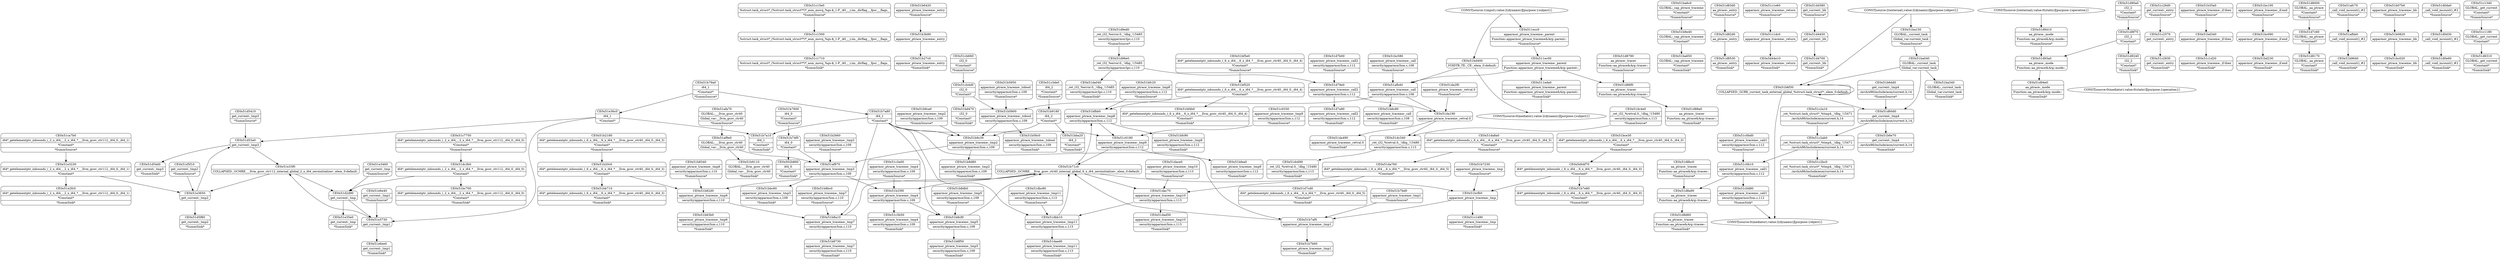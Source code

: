 digraph {
	CE0x51c15e0 [shape=record,shape=Mrecord,label="{CE0x51c15e0|%struct.task_struct*_(%struct.task_struct**)*_asm_movq_%gs:$_1:P_,$0_,_r,im,_dirflag_,_fpsr_,_flags_|*SummSource*}"]
	CE0x51b27c0 [shape=record,shape=Mrecord,label="{CE0x51b27c0|apparmor_ptrace_traceme:_entry|*SummSink*}"]
	CE0x51bf520 [shape=record,shape=Mrecord,label="{CE0x51bf520|i64*_getelementptr_inbounds_(_6_x_i64_,_6_x_i64_*___llvm_gcov_ctr40,_i64_0,_i64_4)|*Constant*}"]
	CE0x51b9ca0 [shape=record,shape=Mrecord,label="{CE0x51b9ca0|apparmor_ptrace_traceme:_tmp2|security/apparmor/lsm.c,109|*SummSource*}"]
	CE0x51b7a80 [shape=record,shape=Mrecord,label="{CE0x51b7a80|i64_1|*Constant*}"]
	CE0x51b5950 [shape=record,shape=Mrecord,label="{CE0x51b5950|apparmor_ptrace_traceme:_tobool|security/apparmor/lsm.c,109|*SummSource*}"]
	CE0x51cb4d0 [shape=record,shape=Mrecord,label="{CE0x51cb4d0|i32_0|*Constant*}"]
	CE0x51bfbb0 [shape=record,shape=Mrecord,label="{CE0x51bfbb0|apparmor_ptrace_traceme:_tmp8|security/apparmor/lsm.c,112}"]
	CE0x51dbc80 [shape=record,shape=Mrecord,label="{CE0x51dbc80|apparmor_ptrace_traceme:_tmp11|security/apparmor/lsm.c,113|*SummSource*}"]
	CE0x51bcfb0 [shape=record,shape=Mrecord,label="{CE0x51bcfb0|apparmor_ptrace_traceme:_tmp}"]
	CE0x51b9e40 [shape=record,shape=Mrecord,label="{CE0x51b9e40|GLOBAL:_cap_ptrace_traceme|*Constant*}"]
	CE0x51af9e0 [shape=record,shape=Mrecord,label="{CE0x51af9e0|GLOBAL:___llvm_gcov_ctr40|Global_var:__llvm_gcov_ctr40}"]
	CE0x51d83d0 [shape=record,shape=Mrecord,label="{CE0x51d83d0|aa_ptrace:_entry|*SummSource*}"]
	CE0x51e3230 [shape=record,shape=Mrecord,label="{CE0x51e3230|i64*_getelementptr_inbounds_(_2_x_i64_,_2_x_i64_*___llvm_gcov_ctr112,_i64_0,_i64_1)|*Constant*}"]
	CE0x51d7b00 [shape=record,shape=Mrecord,label="{CE0x51d7b00|apparmor_ptrace_traceme:_call2|security/apparmor/lsm.c,112|*SummSource*}"]
	CE0x51c1dc0 [shape=record,shape=Mrecord,label="{CE0x51c1dc0|apparmor_ptrace_traceme:_return}"]
	CE0x51bfc20 [shape=record,shape=Mrecord,label="{CE0x51bfc20|apparmor_ptrace_traceme:_tmp8|security/apparmor/lsm.c,112|*SummSource*}"]
	CE0x51d4700 [shape=record,shape=Mrecord,label="{CE0x51d4700|get_current:_bb|*SummSink*}"]
	CE0x51c0bd0 [shape=record,shape=Mrecord,label="{CE0x51c0bd0|apparmor_ptrace_traceme:_call1|security/apparmor/lsm.c,112|*SummSource*}"]
	CE0x51b6420 [shape=record,shape=Mrecord,label="{CE0x51b6420|apparmor_ptrace_traceme:_entry|*SummSource*}"]
	CE0x51d8f70 [shape=record,shape=Mrecord,label="{CE0x51d8f70|i32_2|*Constant*}"]
	CE0x51b6f30 [shape=record,shape=Mrecord,label="{CE0x51b6f30|COLLAPSED:_GCRE_current_task_external_global_%struct.task_struct*:_elem_0:default:}"]
	CE0x51c2bc0 [shape=record,shape=Mrecord,label="{CE0x51c2bc0|_ret_%struct.task_struct*_%tmp4,_!dbg_!15471|./arch/x86/include/asm/current.h,14|*SummSink*}"]
	CE0x51c2570 [shape=record,shape=Mrecord,label="{CE0x51c2570|get_current:_entry}"]
	CE0x51b35a0 [shape=record,shape=Mrecord,label="{CE0x51b35a0|apparmor_ptrace_traceme:_if.then|*SummSource*}"]
	CE0x51bc100 [shape=record,shape=Mrecord,label="{CE0x51bc100|apparmor_ptrace_traceme:_if.end|*SummSource*}"]
	CE0x51c7750 [shape=record,shape=Mrecord,label="{CE0x51c7750|i64*_getelementptr_inbounds_(_2_x_i64_,_2_x_i64_*___llvm_gcov_ctr112,_i64_0,_i64_0)|*Constant*|*SummSource*}"]
	CE0x51c1d20 [shape=record,shape=Mrecord,label="{CE0x51c1d20|apparmor_ptrace_traceme:_if.then|*SummSink*}"]
	CE0x51b3b90 [shape=record,shape=Mrecord,label="{CE0x51b3b90|apparmor_ptrace_traceme:_entry}"]
	CE0x51d7c60 [shape=record,shape=Mrecord,label="{CE0x51d7c60|GLOBAL:_aa_ptrace|*Constant*}"]
	CE0x51b25f0 [shape=record,shape=Mrecord,label="{CE0x51b25f0|apparmor_ptrace_traceme:_tmp4|security/apparmor/lsm.c,109}"]
	CE0x51afc70 [shape=record,shape=Mrecord,label="{CE0x51afc70|_call_void_mcount()_#2|*SummSource*}"]
	CE0x51b8db0 [shape=record,shape=Mrecord,label="{CE0x51b8db0|apparmor_ptrace_traceme:_tmp5|security/apparmor/lsm.c,109|*SummSource*}"]
	CE0x51d93a0 [shape=record,shape=Mrecord,label="{CE0x51d93a0|aa_ptrace:_mode|Function::aa_ptrace&Arg::mode::}"]
	CE0x51c3de0 [shape=record,shape=Mrecord,label="{CE0x51c3de0|i64_2|*Constant*|*SummSource*}"]
	CE0x51dad50 [shape=record,shape=Mrecord,label="{CE0x51dad50|apparmor_ptrace_traceme:_tmp10|security/apparmor/lsm.c,113|*SummSink*}"]
	CE0x51b7b60 [shape=record,shape=Mrecord,label="{CE0x51b7b60|apparmor_ptrace_traceme:_tmp1|*SummSink*}"]
	CE0x51d54d0 [shape=record,shape=Mrecord,label="{CE0x51d54d0|get_current:_tmp3|*SummSink*}"]
	CE0x51d8a90 [shape=record,shape=Mrecord,label="{CE0x51d8a90|aa_ptrace:_tracee|Function::aa_ptrace&Arg::tracee::}"]
	CE0x511ec00 [shape=record,shape=Mrecord,label="{CE0x511ec00|apparmor_ptrace_traceme:_parent|Function::apparmor_ptrace_traceme&Arg::parent::}"]
	CE0x51bc020 [shape=record,shape=Mrecord,label="{CE0x51bc020|apparmor_ptrace_traceme:_bb|*SummSink*}"]
	CE0x51bd400 [shape=record,shape=Mrecord,label="{CE0x51bd400|VOIDTB_TE:_CE:_elem_0:default:}"]
	CE0x51b56c0 [shape=record,shape=Mrecord,label="{CE0x51b56c0|apparmor_ptrace_traceme:_tobool|security/apparmor/lsm.c,109|*SummSink*}"]
	CE0x51bd340 [shape=record,shape=Mrecord,label="{CE0x51bd340|apparmor_ptrace_traceme:_if.then}"]
	CE0x511ecc0 [shape=record,shape=Mrecord,label="{CE0x511ecc0|apparmor_ptrace_traceme:_parent|Function::apparmor_ptrace_traceme&Arg::parent::|*SummSource*}"]
	CE0x51b74f0 [shape=record,shape=Mrecord,label="{CE0x51b74f0|i64_0|*Constant*}"]
	CE0x51b83b0 [shape=record,shape=Mrecord,label="{CE0x51b83b0|apparmor_ptrace_traceme:_tmp6|security/apparmor/lsm.c,110|*SummSink*}"]
	CE0x51c2830 [shape=record,shape=Mrecord,label="{CE0x51c2830|get_current:_entry|*SummSink*}"]
	CE0x51da190 [shape=record,shape=Mrecord,label="{CE0x51da190|apparmor_ptrace_traceme:_retval.0}"]
	CE0x51c26d0 [shape=record,shape=Mrecord,label="{CE0x51c26d0|get_current:_entry|*SummSource*}"]
	CE0x51b5800 [shape=record,shape=Mrecord,label="{CE0x51b5800|apparmor_ptrace_traceme:_tobool|security/apparmor/lsm.c,109}"]
	CE0x51e3460 [shape=record,shape=Mrecord,label="{CE0x51e3460|get_current:_tmp|*SummSource*}"]
	CE0x51afbb0 [shape=record,shape=Mrecord,label="{CE0x51afbb0|_call_void_mcount()_#2}"]
	CE0x51d7cd0 [shape=record,shape=Mrecord,label="{CE0x51d7cd0|i64*_getelementptr_inbounds_(_6_x_i64_,_6_x_i64_*___llvm_gcov_ctr40,_i64_0,_i64_5)|*Constant*|*SummSink*}"]
	CE0x51c3a00 [shape=record,shape=Mrecord,label="{CE0x51c3a00|apparmor_ptrace_traceme:_tmp4|security/apparmor/lsm.c,109|*SummSource*}"]
	"CONST[source:0(mediator),value:0(static)][purpose:{operation}]"
	CE0x51d8d60 [shape=record,shape=Mrecord,label="{CE0x51d8d60|aa_ptrace:_tracee|Function::aa_ptrace&Arg::tracee::|*SummSink*}"]
	CE0x5d44e10 [shape=record,shape=Mrecord,label="{CE0x5d44e10|apparmor_ptrace_traceme:_return|*SummSink*}"]
	CE0x51da8a0 [shape=record,shape=Mrecord,label="{CE0x51da8a0|i64*_getelementptr_inbounds_(_6_x_i64_,_6_x_i64_*___llvm_gcov_ctr40,_i64_0,_i64_5)|*Constant*|*SummSource*}"]
	CE0x51af970 [shape=record,shape=Mrecord,label="{CE0x51af970|apparmor_ptrace_traceme:_tmp3|security/apparmor/lsm.c,109}"]
	CE0x51d88a0 [shape=record,shape=Mrecord,label="{CE0x51d88a0|aa_ptrace:_tracer|Function::aa_ptrace&Arg::tracer::|*SummSink*}"]
	CE0x51e3650 [shape=record,shape=Mrecord,label="{CE0x51e3650|get_current:_tmp2}"]
	CE0x51d5f80 [shape=record,shape=Mrecord,label="{CE0x51d5f80|get_current:_tmp2|*SummSink*}"]
	CE0x51b6dd0 [shape=record,shape=Mrecord,label="{CE0x51b6dd0|get_current:_tmp4|./arch/x86/include/asm/current.h,14|*SummSource*}"]
	CE0x51c1490 [shape=record,shape=Mrecord,label="{CE0x51c1490|apparmor_ptrace_traceme:_tmp|*SummSink*}"]
	CE0x51c3b50 [shape=record,shape=Mrecord,label="{CE0x51c3b50|apparmor_ptrace_traceme:_tmp4|security/apparmor/lsm.c,109|*SummSink*}"]
	CE0x51c0d80 [shape=record,shape=Mrecord,label="{CE0x51c0d80|apparmor_ptrace_traceme:_call1|security/apparmor/lsm.c,112|*SummSink*}"]
	CE0x51b07b0 [shape=record,shape=Mrecord,label="{CE0x51b07b0|apparmor_ptrace_traceme:_bb|*SummSource*}"]
	CE0x51d8000 [shape=record,shape=Mrecord,label="{CE0x51d8000|GLOBAL:_aa_ptrace|*Constant*|*SummSource*}"]
	CE0x51d9ed0 [shape=record,shape=Mrecord,label="{CE0x51d9ed0|_ret_i32_%error.0,_!dbg_!15485|security/apparmor/ipc.c,110|*SummSource*}"]
	CE0x51ba340 [shape=record,shape=Mrecord,label="{CE0x51ba340|GLOBAL:_current_task|Global_var:current_task|*SummSink*}"]
	"CONST[source:2(external),value:2(dynamic)][purpose:{object}]"
	CE0x51e35e0 [shape=record,shape=Mrecord,label="{CE0x51e35e0|get_current:_tmp|*SummSink*}"]
	CE0x51c1710 [shape=record,shape=Mrecord,label="{CE0x51c1710|%struct.task_struct*_(%struct.task_struct**)*_asm_movq_%gs:$_1:P_,$0_,_r,im,_dirflag_,_fpsr_,_flags_|*SummSink*}"]
	CE0x51b0820 [shape=record,shape=Mrecord,label="{CE0x51b0820|apparmor_ptrace_traceme:_bb}"]
	CE0x51b7a10 [shape=record,shape=Mrecord,label="{CE0x51b7a10|i64_1|*Constant*|*SummSink*}"]
	CE0x51b8340 [shape=record,shape=Mrecord,label="{CE0x51b8340|apparmor_ptrace_traceme:_tmp6|security/apparmor/lsm.c,110|*SummSource*}"]
	CE0x51d79e0 [shape=record,shape=Mrecord,label="{CE0x51d79e0|apparmor_ptrace_traceme:_call2|security/apparmor/lsm.c,112}"]
	CE0x51b9110 [shape=record,shape=Mrecord,label="{CE0x51b9110|GLOBAL:___llvm_gcov_ctr40|Global_var:__llvm_gcov_ctr40|*SummSink*}"]
	CE0x51dc690 [shape=record,shape=Mrecord,label="{CE0x51dc690|_ret_i32_%retval.0,_!dbg_!15480|security/apparmor/lsm.c,113|*SummSink*}"]
	CE0x511eda0 [shape=record,shape=Mrecord,label="{CE0x511eda0|apparmor_ptrace_traceme:_parent|Function::apparmor_ptrace_traceme&Arg::parent::|*SummSink*}"]
	CE0x51ba6c0 [shape=record,shape=Mrecord,label="{CE0x51ba6c0|GLOBAL:_cap_ptrace_traceme|*Constant*|*SummSource*}"]
	CE0x51c0330 [shape=record,shape=Mrecord,label="{CE0x51c0330|apparmor_ptrace_traceme:_tmp9|security/apparmor/lsm.c,112|*SummSource*}"]
	CE0x51b71c0 [shape=record,shape=Mrecord,label="{CE0x51b71c0|COLLAPSED:_GCMRE___llvm_gcov_ctr40_internal_global_6_x_i64_zeroinitializer:_elem_0:default:}"]
	CE0x51da760 [shape=record,shape=Mrecord,label="{CE0x51da760|i64*_getelementptr_inbounds_(_6_x_i64_,_6_x_i64_*___llvm_gcov_ctr40,_i64_0,_i64_5)|*Constant*}"]
	CE0x51d0d30 [shape=record,shape=Mrecord,label="{CE0x51d0d30|_call_void_mcount()_#2}"]
	CE0x51b7bd0 [shape=record,shape=Mrecord,label="{CE0x51b7bd0|apparmor_ptrace_traceme:_tmp1|*SummSource*}"]
	CE0x51bc700 [shape=record,shape=Mrecord,label="{CE0x51bc700|i64*_getelementptr_inbounds_(_2_x_i64_,_2_x_i64_*___llvm_gcov_ctr112,_i64_0,_i64_0)|*Constant*|*SummSink*}"]
	CE0x51d0da0 [shape=record,shape=Mrecord,label="{CE0x51d0da0|_call_void_mcount()_#2|*SummSource*}"]
	CE0x51cb660 [shape=record,shape=Mrecord,label="{CE0x51cb660|i32_0|*Constant*|*SummSource*}"]
	CE0x51b6c80 [shape=record,shape=Mrecord,label="{CE0x51b6c80|apparmor_ptrace_traceme:_call|security/apparmor/lsm.c,108|*SummSink*}"]
	CE0x51b6e70 [shape=record,shape=Mrecord,label="{CE0x51b6e70|get_current:_tmp4|./arch/x86/include/asm/current.h,14|*SummSink*}"]
	CE0x51dac70 [shape=record,shape=Mrecord,label="{CE0x51dac70|apparmor_ptrace_traceme:_tmp10|security/apparmor/lsm.c,113}"]
	CE0x51dc340 [shape=record,shape=Mrecord,label="{CE0x51dc340|_ret_i32_%retval.0,_!dbg_!15480|security/apparmor/lsm.c,113}"]
	CE0x51b8bc0 [shape=record,shape=Mrecord,label="{CE0x51b8bc0|apparmor_ptrace_traceme:_tmp7|security/apparmor/lsm.c,110|*SummSource*}"]
	CE0x51b7af0 [shape=record,shape=Mrecord,label="{CE0x51b7af0|apparmor_ptrace_traceme:_tmp1}"]
	CE0x51b8a10 [shape=record,shape=Mrecord,label="{CE0x51b8a10|apparmor_ptrace_traceme:_tmp7|security/apparmor/lsm.c,110}"]
	CE0x51c1e60 [shape=record,shape=Mrecord,label="{CE0x51c1e60|apparmor_ptrace_traceme:_return|*SummSource*}"]
	CE0x51bf4b0 [shape=record,shape=Mrecord,label="{CE0x51bf4b0|i64*_getelementptr_inbounds_(_6_x_i64_,_6_x_i64_*___llvm_gcov_ctr40,_i64_0,_i64_4)|*Constant*|*SummSink*}"]
	CE0x51b8cf0 [shape=record,shape=Mrecord,label="{CE0x51b8cf0|apparmor_ptrace_traceme:_tmp5|security/apparmor/lsm.c,109}"]
	CE0x51ba150 [shape=record,shape=Mrecord,label="{CE0x51ba150|GLOBAL:_current_task|Global_var:current_task|*SummSource*}"]
	"CONST[source:0(mediator),value:2(dynamic)][purpose:{object}]"
	CE0x51b82d0 [shape=record,shape=Mrecord,label="{CE0x51b82d0|apparmor_ptrace_traceme:_tmp6|security/apparmor/lsm.c,110}"]
	CE0x51c1180 [shape=record,shape=Mrecord,label="{CE0x51c1180|GLOBAL:_get_current|*Constant*}"]
	CE0x51da490 [shape=record,shape=Mrecord,label="{CE0x51da490|apparmor_ptrace_traceme:_retval.0|*SummSink*}"]
	CE0x51dbb10 [shape=record,shape=Mrecord,label="{CE0x51dbb10|apparmor_ptrace_traceme:_tmp11|security/apparmor/lsm.c,113}"]
	CE0x51bd230 [shape=record,shape=Mrecord,label="{CE0x51bd230|apparmor_ptrace_traceme:_if.end|*SummSink*}"]
	CE0x51b7600 [shape=record,shape=Mrecord,label="{CE0x51b7600|i64_0|*Constant*|*SummSource*}"]
	CE0x51d94e0 [shape=record,shape=Mrecord,label="{CE0x51d94e0|aa_ptrace:_mode|Function::aa_ptrace&Arg::mode::|*SummSink*}"]
	CE0x51b9180 [shape=record,shape=Mrecord,label="{CE0x51b9180|i64_2|*Constant*}"]
	CE0x51bc090 [shape=record,shape=Mrecord,label="{CE0x51bc090|apparmor_ptrace_traceme:_if.end}"]
	CE0x51d90a0 [shape=record,shape=Mrecord,label="{CE0x51d90a0|i32_2|*Constant*|*SummSource*}"]
	"CONST[source:1(input),value:2(dynamic)][purpose:{subject}]"
	CE0x51b8f50 [shape=record,shape=Mrecord,label="{CE0x51b8f50|apparmor_ptrace_traceme:_tmp5|security/apparmor/lsm.c,109|*SummSink*}"]
	CE0x51e6e40 [shape=record,shape=Mrecord,label="{CE0x51e6e40|get_current:_tmp1|*SummSource*}"]
	CE0x51ba650 [shape=record,shape=Mrecord,label="{CE0x51ba650|GLOBAL:_cap_ptrace_traceme|*Constant*|*SummSink*}"]
	CE0x51d4450 [shape=record,shape=Mrecord,label="{CE0x51d4450|get_current:_bb}"]
	"CONST[source:0(mediator),value:2(dynamic)][purpose:{subject}]"
	CE0x51d2d90 [shape=record,shape=Mrecord,label="{CE0x51d2d90|get_current:_tmp}"]
	CE0x51d8790 [shape=record,shape=Mrecord,label="{CE0x51d8790|aa_ptrace:_tracer|Function::aa_ptrace&Arg::tracer::|*SummSource*}"]
	"CONST[source:2(external),value:0(static)][purpose:{operation}]"
	CE0x51dc4e0 [shape=record,shape=Mrecord,label="{CE0x51dc4e0|_ret_i32_%retval.0,_!dbg_!15480|security/apparmor/lsm.c,113|*SummSource*}"]
	CE0x51d53a0 [shape=record,shape=Mrecord,label="{CE0x51d53a0|get_current:_tmp3}"]
	CE0x51daed0 [shape=record,shape=Mrecord,label="{CE0x51daed0|apparmor_ptrace_traceme:_tmp11|security/apparmor/lsm.c,113|*SummSink*}"]
	CE0x51d0e60 [shape=record,shape=Mrecord,label="{CE0x51d0e60|_call_void_mcount()_#2|*SummSink*}"]
	CE0x51d4580 [shape=record,shape=Mrecord,label="{CE0x51d4580|get_current:_bb|*SummSource*}"]
	CE0x51bfc90 [shape=record,shape=Mrecord,label="{CE0x51bfc90|apparmor_ptrace_traceme:_tmp8|security/apparmor/lsm.c,112|*SummSink*}"]
	CE0x51b2660 [shape=record,shape=Mrecord,label="{CE0x51b2660|apparmor_ptrace_traceme:_tmp3|security/apparmor/lsm.c,109|*SummSource*}"]
	CE0x51d7a90 [shape=record,shape=Mrecord,label="{CE0x51d7a90|apparmor_ptrace_traceme:_call2|security/apparmor/lsm.c,112|*SummSink*}"]
	CE0x51d6310 [shape=record,shape=Mrecord,label="{CE0x51d6310|GLOBAL:_get_current|*Constant*|*SummSink*}"]
	CE0x51bb710 [shape=record,shape=Mrecord,label="{CE0x51bb710|i64*_getelementptr_inbounds_(_6_x_i64_,_6_x_i64_*___llvm_gcov_ctr40,_i64_0,_i64_3)|*Constant*|*SummSink*}"]
	CE0x51b20c0 [shape=record,shape=Mrecord,label="{CE0x51b20c0|i64*_getelementptr_inbounds_(_6_x_i64_,_6_x_i64_*___llvm_gcov_ctr40,_i64_0,_i64_3)|*Constant*}"]
	CE0x51bd470 [shape=record,shape=Mrecord,label="{CE0x51bd470|i32_0|*Constant*|*SummSink*}"]
	CE0x51d9410 [shape=record,shape=Mrecord,label="{CE0x51d9410|aa_ptrace:_mode|Function::aa_ptrace&Arg::mode::|*SummSource*}"]
	CE0x51e36c0 [shape=record,shape=Mrecord,label="{CE0x51e36c0|i64_1|*Constant*}"]
	CE0x51bce30 [shape=record,shape=Mrecord,label="{CE0x51bce30|i64*_getelementptr_inbounds_(_6_x_i64_,_6_x_i64_*___llvm_gcov_ctr40,_i64_0,_i64_0)|*Constant*|*SummSource*}"]
	CE0x51e6ee0 [shape=record,shape=Mrecord,label="{CE0x51e6ee0|get_current:_tmp1|*SummSink*}"]
	CE0x51d8bc0 [shape=record,shape=Mrecord,label="{CE0x51d8bc0|aa_ptrace:_tracee|Function::aa_ptrace&Arg::tracee::|*SummSource*}"]
	CE0x51d8170 [shape=record,shape=Mrecord,label="{CE0x51d8170|GLOBAL:_aa_ptrace|*Constant*|*SummSink*}"]
	CE0x51d86f0 [shape=record,shape=Mrecord,label="{CE0x51d86f0|aa_ptrace:_tracer|Function::aa_ptrace&Arg::tracer::}"]
	CE0x51b9d80 [shape=record,shape=Mrecord,label="{CE0x51b9d80|apparmor_ptrace_traceme:_tmp2|security/apparmor/lsm.c,109|*SummSink*}"]
	CE0x51e2fc0 [shape=record,shape=Mrecord,label="{CE0x51e2fc0|i64*_getelementptr_inbounds_(_2_x_i64_,_2_x_i64_*___llvm_gcov_ctr112,_i64_0,_i64_1)|*Constant*|*SummSink*}"]
	CE0x51bfea0 [shape=record,shape=Mrecord,label="{CE0x51bfea0|apparmor_ptrace_traceme:_tmp9|security/apparmor/lsm.c,112|*SummSink*}"]
	CE0x51d8530 [shape=record,shape=Mrecord,label="{CE0x51d8530|aa_ptrace:_entry|*SummSink*}"]
	CE0x51afa70 [shape=record,shape=Mrecord,label="{CE0x51afa70|GLOBAL:___llvm_gcov_ctr40|Global_var:__llvm_gcov_ctr40|*SummSource*}"]
	CE0x51dace0 [shape=record,shape=Mrecord,label="{CE0x51dace0|apparmor_ptrace_traceme:_tmp10|security/apparmor/lsm.c,113|*SummSource*}"]
	CE0x51d60d0 [shape=record,shape=Mrecord,label="{CE0x51d60d0|get_current:_tmp4|./arch/x86/include/asm/current.h,14}"]
	CE0x51d96e0 [shape=record,shape=Mrecord,label="{CE0x51d96e0|_ret_i32_%error.0,_!dbg_!15485|security/apparmor/ipc.c,110}"]
	CE0x51b8730 [shape=record,shape=Mrecord,label="{CE0x51b8730|apparmor_ptrace_traceme:_tmp7|security/apparmor/lsm.c,110|*SummSink*}"]
	CE0x5d44f70 [shape=record,shape=Mrecord,label="{CE0x5d44f70|i64*_getelementptr_inbounds_(_6_x_i64_,_6_x_i64_*___llvm_gcov_ctr40,_i64_0,_i64_0)|*Constant*}"]
	CE0x51e3730 [shape=record,shape=Mrecord,label="{CE0x51e3730|get_current:_tmp1}"]
	CE0x51c1340 [shape=record,shape=Mrecord,label="{CE0x51c1340|GLOBAL:_get_current|*Constant*|*SummSource*}"]
	CE0x51c2a10 [shape=record,shape=Mrecord,label="{CE0x51c2a10|_ret_%struct.task_struct*_%tmp4,_!dbg_!15471|./arch/x86/include/asm/current.h,14|*SummSource*}"]
	CE0x51d9240 [shape=record,shape=Mrecord,label="{CE0x51d9240|i32_2|*Constant*|*SummSink*}"]
	CE0x51afb40 [shape=record,shape=Mrecord,label="{CE0x51afb40|apparmor_ptrace_traceme:_call|security/apparmor/lsm.c,108}"]
	CE0x51c0180 [shape=record,shape=Mrecord,label="{CE0x51c0180|apparmor_ptrace_traceme:_tmp9|security/apparmor/lsm.c,112}"]
	CE0x51c2ab0 [shape=record,shape=Mrecord,label="{CE0x51c2ab0|_ret_%struct.task_struct*_%tmp4,_!dbg_!15471|./arch/x86/include/asm/current.h,14}"]
	CE0x51da2f0 [shape=record,shape=Mrecord,label="{CE0x51da2f0|apparmor_ptrace_traceme:_retval.0|*SummSource*}"]
	CE0x51c1500 [shape=record,shape=Mrecord,label="{CE0x51c1500|%struct.task_struct*_(%struct.task_struct**)*_asm_movq_%gs:$_1:P_,$0_,_r,im,_dirflag_,_fpsr_,_flags_}"]
	CE0x51e33f0 [shape=record,shape=Mrecord,label="{CE0x51e33f0|COLLAPSED:_GCMRE___llvm_gcov_ctr112_internal_global_2_x_i64_zeroinitializer:_elem_0:default:}"]
	CE0x51bc580 [shape=record,shape=Mrecord,label="{CE0x51bc580|apparmor_ptrace_traceme:_call|security/apparmor/lsm.c,108|*SummSource*}"]
	CE0x51d5f10 [shape=record,shape=Mrecord,label="{CE0x51d5f10|get_current:_tmp2|*SummSource*}"]
	CE0x51b7230 [shape=record,shape=Mrecord,label="{CE0x51b7230|apparmor_ptrace_traceme:_tmp|*SummSource*}"]
	CE0x51c0b10 [shape=record,shape=Mrecord,label="{CE0x51c0b10|apparmor_ptrace_traceme:_call1|security/apparmor/lsm.c,112}"]
	CE0x51bbc60 [shape=record,shape=Mrecord,label="{CE0x51bbc60|apparmor_ptrace_traceme:_tmp3|security/apparmor/lsm.c,109|*SummSink*}"]
	CE0x51ba040 [shape=record,shape=Mrecord,label="{CE0x51ba040|GLOBAL:_current_task|Global_var:current_task}"]
	CE0x51b9c30 [shape=record,shape=Mrecord,label="{CE0x51b9c30|apparmor_ptrace_traceme:_tmp2|security/apparmor/lsm.c,109}"]
	CE0x51da040 [shape=record,shape=Mrecord,label="{CE0x51da040|_ret_i32_%error.0,_!dbg_!15485|security/apparmor/ipc.c,110|*SummSink*}"]
	CE0x51dc3b0 [shape=record,shape=Mrecord,label="{CE0x51dc3b0|i64*_getelementptr_inbounds_(_2_x_i64_,_2_x_i64_*___llvm_gcov_ctr112,_i64_0,_i64_0)|*Constant*}"]
	CE0x51b79a0 [shape=record,shape=Mrecord,label="{CE0x51b79a0|i64_1|*Constant*|*SummSource*}"]
	CE0x51d82d0 [shape=record,shape=Mrecord,label="{CE0x51d82d0|aa_ptrace:_entry}"]
	CE0x51bf5e0 [shape=record,shape=Mrecord,label="{CE0x51bf5e0|i64*_getelementptr_inbounds_(_6_x_i64_,_6_x_i64_*___llvm_gcov_ctr40,_i64_0,_i64_4)|*Constant*|*SummSource*}"]
	CE0x51d5410 [shape=record,shape=Mrecord,label="{CE0x51d5410|get_current:_tmp3|*SummSource*}"]
	CE0x502b860 [shape=record,shape=Mrecord,label="{CE0x502b860|i64_0|*Constant*|*SummSink*}"]
	CE0x51b7e80 [shape=record,shape=Mrecord,label="{CE0x51b7e80|i64*_getelementptr_inbounds_(_6_x_i64_,_6_x_i64_*___llvm_gcov_ctr40,_i64_0,_i64_0)|*Constant*|*SummSink*}"]
	CE0x51ca7b0 [shape=record,shape=Mrecord,label="{CE0x51ca7b0|i64*_getelementptr_inbounds_(_2_x_i64_,_2_x_i64_*___llvm_gcov_ctr112,_i64_0,_i64_1)|*Constant*|*SummSource*}"]
	CE0x51b2180 [shape=record,shape=Mrecord,label="{CE0x51b2180|i64*_getelementptr_inbounds_(_6_x_i64_,_6_x_i64_*___llvm_gcov_ctr40,_i64_0,_i64_3)|*Constant*|*SummSource*}"]
	CE0x51b9640 [shape=record,shape=Mrecord,label="{CE0x51b9640|_call_void_mcount()_#2|*SummSink*}"]
	CE0x51bba20 [shape=record,shape=Mrecord,label="{CE0x51bba20|i64_2|*Constant*|*SummSink*}"]
	CE0x51bcfb0 -> CE0x51c1490
	"CONST[source:2(external),value:2(dynamic)][purpose:{object}]" -> CE0x51b6f30
	CE0x51b6f30 -> "CONST[source:0(mediator),value:2(dynamic)][purpose:{object}]"
	CE0x51d4580 -> CE0x51d4450
	CE0x51da2f0 -> CE0x51da190
	CE0x51e36c0 -> CE0x51b7a10
	CE0x51b35a0 -> CE0x51bd340
	CE0x51b79a0 -> CE0x51e36c0
	CE0x51b7a80 -> CE0x51b9c30
	CE0x51c0330 -> CE0x51c0180
	CE0x51d2d90 -> CE0x51e3730
	CE0x51dbc80 -> CE0x51dbb10
	CE0x51b71c0 -> CE0x51b82d0
	CE0x51d8f70 -> CE0x51d93a0
	CE0x51b7af0 -> CE0x51b71c0
	CE0x51b9ca0 -> CE0x51b9c30
	CE0x51bf5e0 -> CE0x51bf520
	CE0x51b6dd0 -> CE0x51d60d0
	CE0x51c2ab0 -> CE0x51c2bc0
	CE0x51afc70 -> CE0x51afbb0
	CE0x51e3460 -> CE0x51d2d90
	CE0x51dac70 -> CE0x51dbb10
	CE0x511ec00 -> CE0x51afb40
	CE0x51d0da0 -> CE0x51d0d30
	CE0x51b2180 -> CE0x51b20c0
	CE0x51b7a80 -> CE0x51b8a10
	CE0x51d5410 -> CE0x51d53a0
	CE0x51bc100 -> CE0x51bc090
	CE0x51b5800 -> CE0x51b9c30
	CE0x51bc090 -> CE0x51bd230
	CE0x51ba040 -> CE0x51ba340
	CE0x51b5950 -> CE0x51b5800
	CE0x51bf520 -> CE0x51bf4b0
	CE0x51dc340 -> CE0x51dc690
	CE0x51e36c0 -> CE0x51d53a0
	CE0x51bf520 -> CE0x51bfbb0
	CE0x51d8a90 -> CE0x51d8d60
	CE0x51b7af0 -> CE0x51b7b60
	"CONST[source:2(external),value:2(dynamic)][purpose:{object}]" -> CE0x51ba150
	CE0x51d93a0 -> CE0x51d94e0
	CE0x51b9c30 -> CE0x51af970
	CE0x51b8cf0 -> CE0x51b71c0
	CE0x51b7a80 -> CE0x51b8cf0
	CE0x51c2570 -> CE0x51c2830
	CE0x51da8a0 -> CE0x51da760
	CE0x51ba040 -> CE0x51d60d0
	CE0x51b0820 -> CE0x51bc020
	CE0x51b71c0 -> CE0x51b25f0
	CE0x51d5f10 -> CE0x51e3650
	CE0x51afb40 -> CE0x51b5800
	CE0x51c26d0 -> CE0x51c2570
	CE0x51b7a80 -> CE0x51b7af0
	CE0x51afb40 -> CE0x51da190
	CE0x51c15e0 -> CE0x51c1500
	CE0x51d8f70 -> CE0x51d9240
	CE0x51c0bd0 -> CE0x51c0b10
	CE0x51e3650 -> CE0x51d53a0
	"CONST[source:2(external),value:0(static)][purpose:{operation}]" -> CE0x51d9410
	CE0x51b8cf0 -> CE0x51b8f50
	CE0x51b7a80 -> CE0x51c0180
	CE0x51b82d0 -> CE0x51b8a10
	CE0x51bfbb0 -> CE0x51bfc90
	CE0x51cb660 -> CE0x51cb4d0
	CE0x51ca7b0 -> CE0x51e3230
	CE0x51e36c0 -> CE0x51e3730
	CE0x51dc3b0 -> CE0x51d2d90
	CE0x51cb4d0 -> CE0x51b5800
	CE0x51c0180 -> CE0x51b71c0
	CE0x51dac70 -> CE0x51dad50
	CE0x51b7230 -> CE0x51bcfb0
	CE0x511ec00 -> CE0x51d86f0
	CE0x51b8bc0 -> CE0x51b8a10
	CE0x51afbb0 -> CE0x51b9640
	CE0x51e33f0 -> CE0x51d2d90
	CE0x51d2d90 -> CE0x51e35e0
	CE0x51c1180 -> CE0x51d6310
	CE0x5d44f70 -> CE0x51bcfb0
	CE0x51d0d30 -> CE0x51d0e60
	CE0x51d79e0 -> CE0x51d7a90
	CE0x51afb40 -> CE0x51b6c80
	CE0x51b7bd0 -> CE0x51b7af0
	CE0x51b8db0 -> CE0x51b8cf0
	CE0x51bd400 -> "CONST[source:0(mediator),value:2(dynamic)][purpose:{subject}]"
	CE0x51c0b10 -> CE0x51d8a90
	CE0x51d9ed0 -> CE0x51d96e0
	CE0x51dbb10 -> CE0x51daed0
	CE0x51e3230 -> CE0x51e2fc0
	CE0x51b25f0 -> CE0x51b8cf0
	CE0x51e6e40 -> CE0x51e3730
	CE0x51bce30 -> CE0x5d44f70
	CE0x51b9180 -> CE0x51b9c30
	CE0x51d9410 -> CE0x51d93a0
	CE0x51da190 -> CE0x51dc340
	CE0x51b74f0 -> CE0x51af970
	CE0x51ba040 -> CE0x51b6f30
	CE0x51b71c0 -> CE0x51bcfb0
	CE0x51bcfb0 -> CE0x51b7af0
	CE0x51d96e0 -> CE0x51d79e0
	CE0x51dc3b0 -> CE0x51bc700
	CE0x51d8000 -> CE0x51d7c60
	CE0x51ba150 -> CE0x51ba040
	CE0x51bc580 -> CE0x51afb40
	CE0x51d8790 -> CE0x51d86f0
	CE0x51c0180 -> CE0x51bfea0
	CE0x51d60d0 -> CE0x51b6e70
	CE0x51d7b00 -> CE0x51d79e0
	CE0x51b3b90 -> CE0x51b27c0
	CE0x511ecc0 -> CE0x511ec00
	CE0x51c0b10 -> CE0x51c0d80
	CE0x51d96e0 -> CE0x51da040
	CE0x51b6f30 -> CE0x51d60d0
	CE0x51b7a80 -> CE0x51b7a10
	CE0x51c1340 -> CE0x51c1180
	CE0x51bd400 -> CE0x51afb40
	CE0x51cb4d0 -> CE0x51bd470
	CE0x51b20c0 -> CE0x51bb710
	CE0x51b8340 -> CE0x51b82d0
	CE0x51af970 -> CE0x51bbc60
	CE0x51c0d80 -> "CONST[source:0(mediator),value:2(dynamic)][purpose:{object}]"
	CE0x511ec00 -> CE0x511eda0
	CE0x51e3730 -> CE0x51e33f0
	CE0x51bfbb0 -> CE0x51c0180
	CE0x51c2ab0 -> CE0x51c0b10
	"CONST[source:1(input),value:2(dynamic)][purpose:{subject}]" -> CE0x511ecc0
	CE0x51b71c0 -> CE0x51dac70
	CE0x51da760 -> CE0x51dac70
	CE0x51d7c60 -> CE0x51d8170
	CE0x51d83d0 -> CE0x51d82d0
	CE0x51b9e40 -> CE0x51ba650
	CE0x51dc4e0 -> CE0x51dc340
	CE0x51c3a00 -> CE0x51b25f0
	CE0x51ba6c0 -> CE0x51b9e40
	CE0x51b20c0 -> CE0x51b82d0
	CE0x51d60d0 -> CE0x51c2ab0
	CE0x51da760 -> CE0x51d7cd0
	CE0x51b25f0 -> CE0x51c3b50
	CE0x511eda0 -> "CONST[source:0(mediator),value:2(dynamic)][purpose:{subject}]"
	CE0x51d53a0 -> CE0x51d54d0
	CE0x51b9c30 -> CE0x51b9d80
	CE0x51afa70 -> CE0x51af9e0
	CE0x51c3de0 -> CE0x51b9180
	CE0x51bd340 -> CE0x51c1d20
	CE0x51d9240 -> "CONST[source:0(mediator),value:0(static)][purpose:{operation}]"
	CE0x51dbb10 -> CE0x51b71c0
	CE0x51c1e60 -> CE0x51c1dc0
	CE0x51b9180 -> CE0x51bba20
	CE0x51dace0 -> CE0x51dac70
	CE0x51b8a10 -> CE0x51b8730
	"CONST[source:1(input),value:2(dynamic)][purpose:{subject}]" -> CE0x51bd400
	CE0x51c1500 -> CE0x51c1710
	CE0x51e33f0 -> CE0x51e3650
	CE0x51af9e0 -> CE0x51b9110
	CE0x51b7a80 -> CE0x51dbb10
	CE0x51b6420 -> CE0x51b3b90
	CE0x51b5800 -> CE0x51b56c0
	CE0x51d82d0 -> CE0x51d8530
	CE0x51e3730 -> CE0x51e6ee0
	CE0x51b79a0 -> CE0x51b7a80
	CE0x51c7750 -> CE0x51dc3b0
	CE0x51e3650 -> CE0x51d5f80
	CE0x51d79e0 -> CE0x51da190
	CE0x51d53a0 -> CE0x51e33f0
	CE0x51b71c0 -> CE0x51bfbb0
	CE0x51d4450 -> CE0x51d4700
	CE0x51c1dc0 -> CE0x5d44e10
	CE0x51d86f0 -> CE0x51d88a0
	CE0x5d44f70 -> CE0x51b7e80
	CE0x51da190 -> CE0x51da490
	CE0x51d90a0 -> CE0x51d8f70
	CE0x51b2660 -> CE0x51af970
	CE0x51af9e0 -> CE0x51af970
	CE0x51b6f30 -> CE0x51b6f30
	CE0x51bfc20 -> CE0x51bfbb0
	CE0x51b07b0 -> CE0x51b0820
	CE0x51b7600 -> CE0x51b74f0
	CE0x51c2a10 -> CE0x51c2ab0
	CE0x51d8bc0 -> CE0x51d8a90
	CE0x51e3230 -> CE0x51e3650
	CE0x51b82d0 -> CE0x51b83b0
	CE0x51b74f0 -> CE0x502b860
	CE0x51b8a10 -> CE0x51b71c0
	CE0x51af970 -> CE0x51b25f0
}